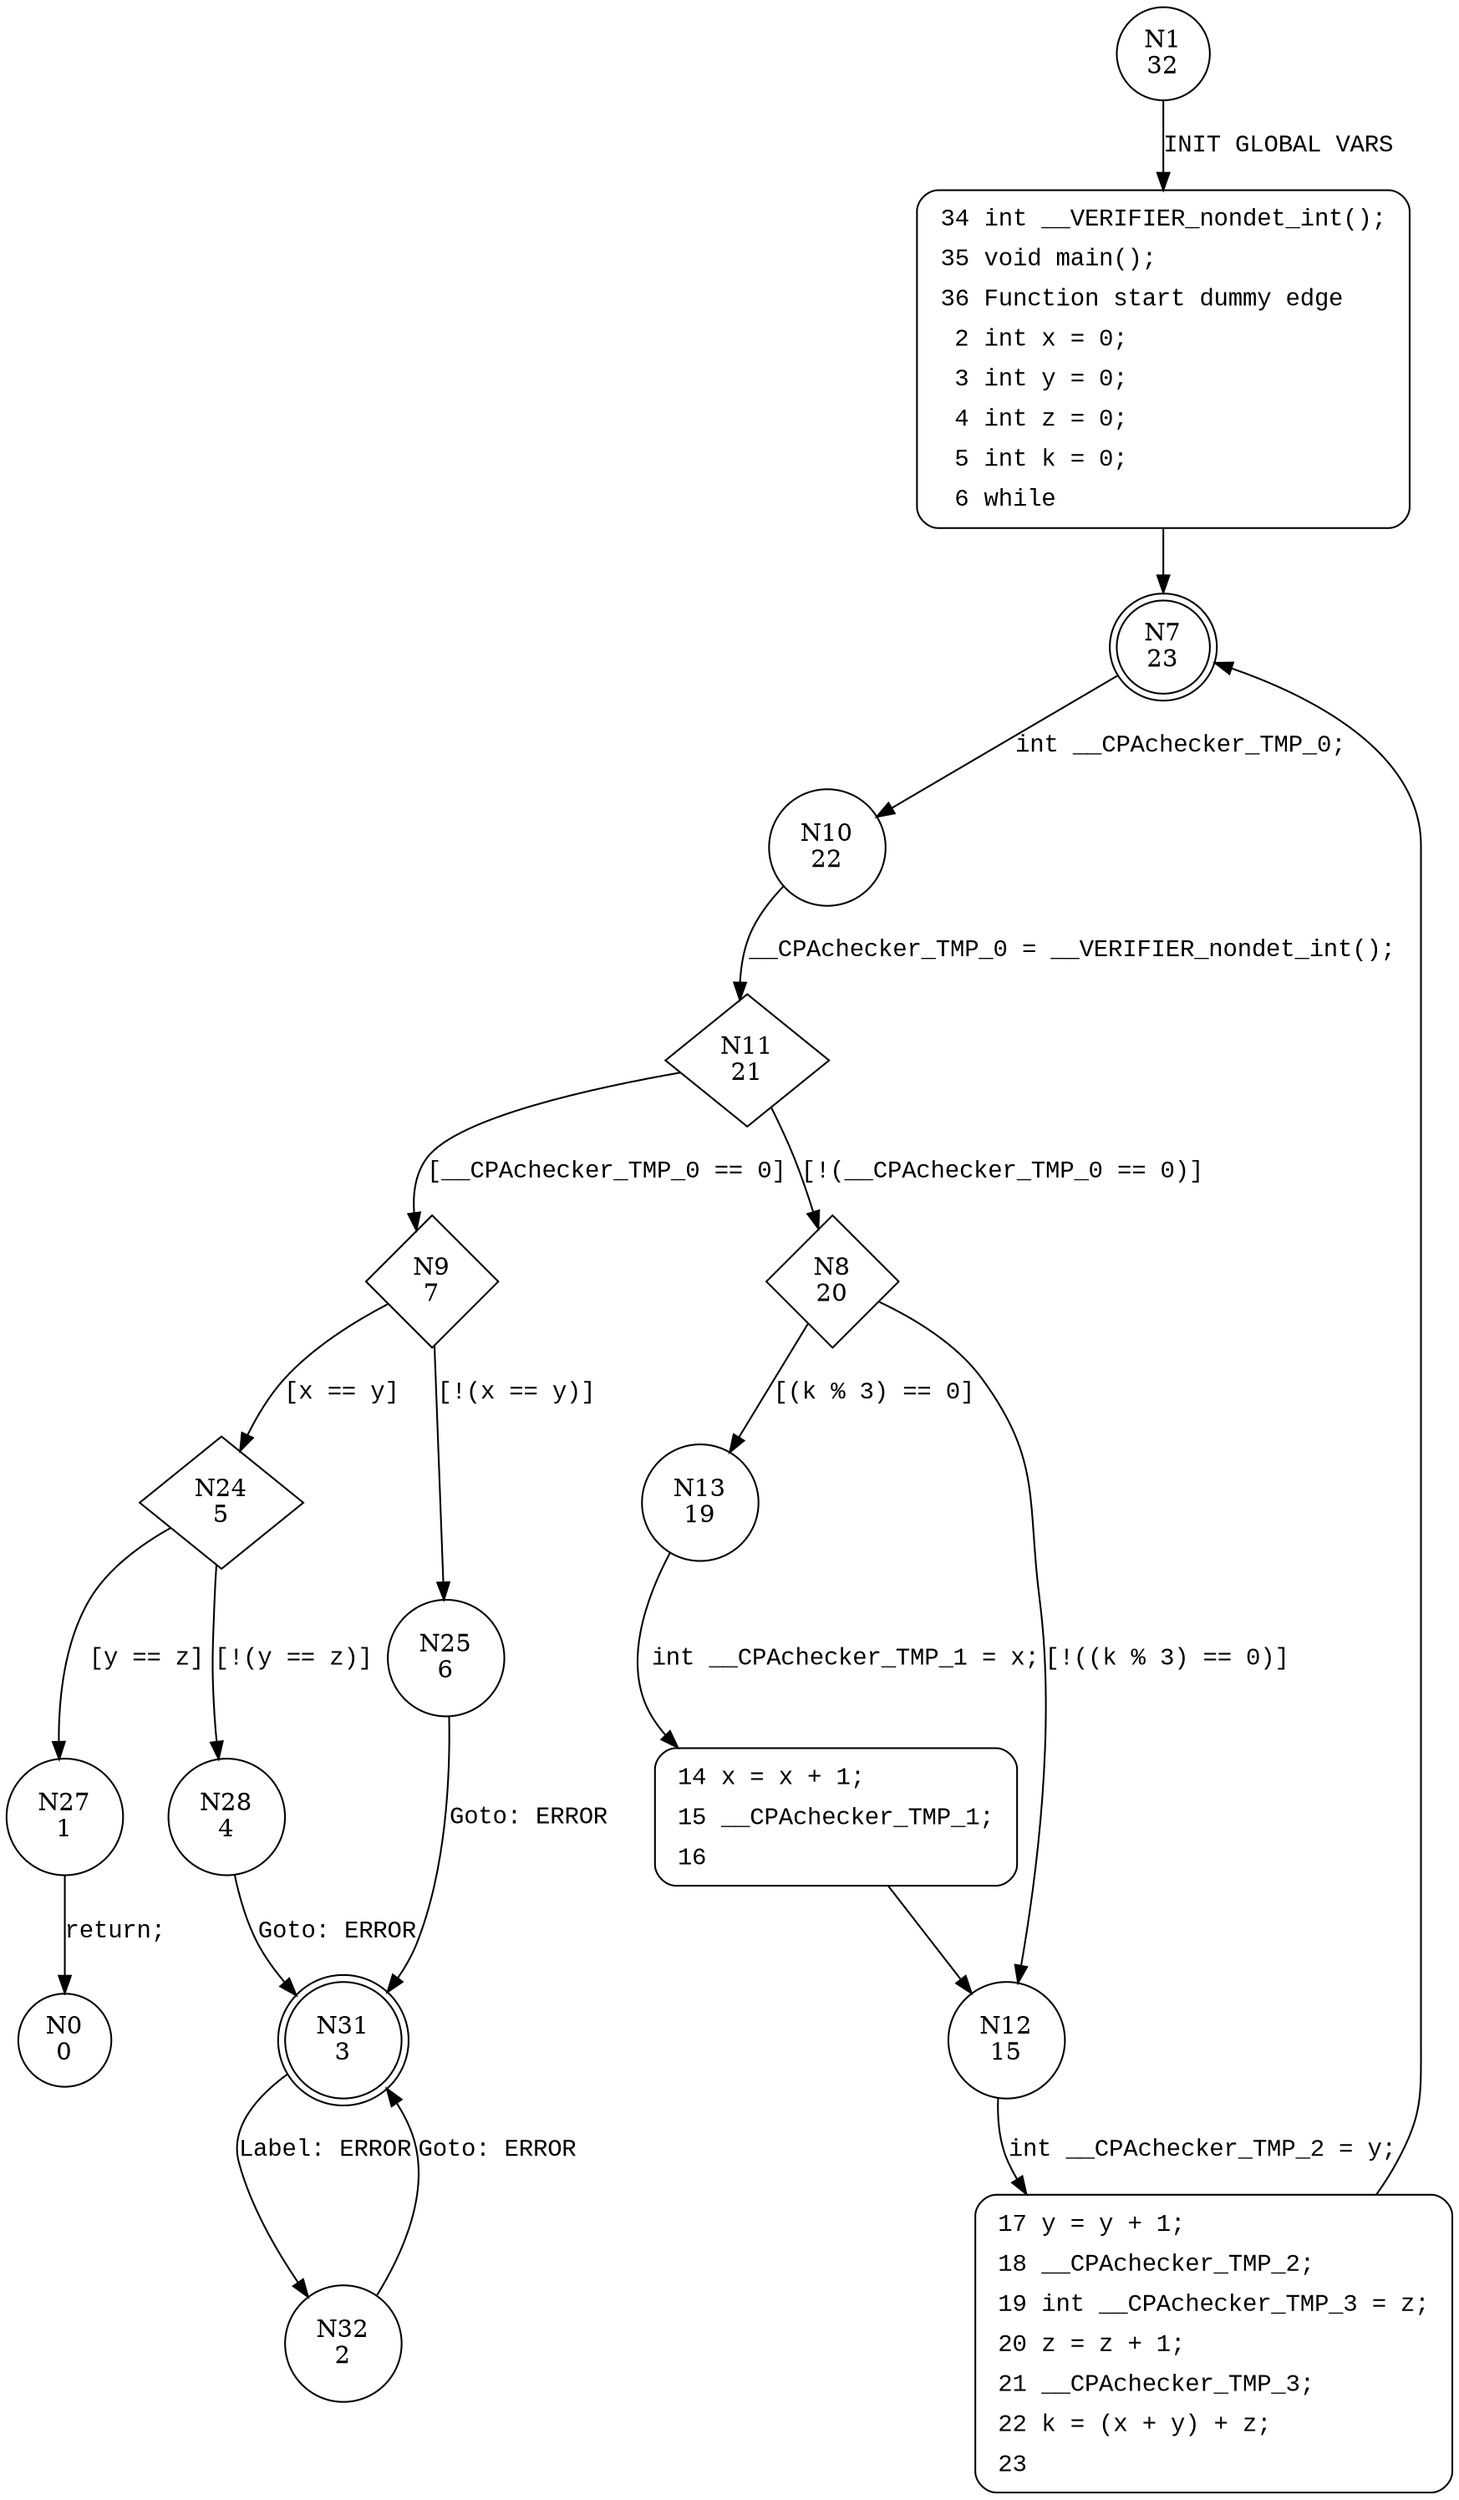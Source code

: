 digraph main {
1 [shape="circle" label="N1\n32"]
34 [shape="circle" label="N34\n31"]
7 [shape="doublecircle" label="N7\n23"]
10 [shape="circle" label="N10\n22"]
11 [shape="diamond" label="N11\n21"]
9 [shape="diamond" label="N9\n7"]
8 [shape="diamond" label="N8\n20"]
13 [shape="circle" label="N13\n19"]
12 [shape="circle" label="N12\n15"]
17 [shape="circle" label="N17\n14"]
14 [shape="circle" label="N14\n18"]
24 [shape="diamond" label="N24\n5"]
25 [shape="circle" label="N25\n6"]
31 [shape="doublecircle" label="N31\n3"]
32 [shape="circle" label="N32\n2"]
27 [shape="circle" label="N27\n1"]
28 [shape="circle" label="N28\n4"]
0 [shape="circle" label="N0\n0"]
34 [style="filled,bold" penwidth="1" fillcolor="white" fontname="Courier New" shape="Mrecord" label=<<table border="0" cellborder="0" cellpadding="3" bgcolor="white"><tr><td align="right">34</td><td align="left">int __VERIFIER_nondet_int();</td></tr><tr><td align="right">35</td><td align="left">void main();</td></tr><tr><td align="right">36</td><td align="left">Function start dummy edge</td></tr><tr><td align="right">2</td><td align="left">int x = 0;</td></tr><tr><td align="right">3</td><td align="left">int y = 0;</td></tr><tr><td align="right">4</td><td align="left">int z = 0;</td></tr><tr><td align="right">5</td><td align="left">int k = 0;</td></tr><tr><td align="right">6</td><td align="left">while</td></tr></table>>]
34 -> 7[label=""]
17 [style="filled,bold" penwidth="1" fillcolor="white" fontname="Courier New" shape="Mrecord" label=<<table border="0" cellborder="0" cellpadding="3" bgcolor="white"><tr><td align="right">17</td><td align="left">y = y + 1;</td></tr><tr><td align="right">18</td><td align="left">__CPAchecker_TMP_2;</td></tr><tr><td align="right">19</td><td align="left">int __CPAchecker_TMP_3 = z;</td></tr><tr><td align="right">20</td><td align="left">z = z + 1;</td></tr><tr><td align="right">21</td><td align="left">__CPAchecker_TMP_3;</td></tr><tr><td align="right">22</td><td align="left">k = (x + y) + z;</td></tr><tr><td align="right">23</td><td align="left"></td></tr></table>>]
17 -> 7[label=""]
14 [style="filled,bold" penwidth="1" fillcolor="white" fontname="Courier New" shape="Mrecord" label=<<table border="0" cellborder="0" cellpadding="3" bgcolor="white"><tr><td align="right">14</td><td align="left">x = x + 1;</td></tr><tr><td align="right">15</td><td align="left">__CPAchecker_TMP_1;</td></tr><tr><td align="right">16</td><td align="left"></td></tr></table>>]
14 -> 12[label=""]
1 -> 34 [label="INIT GLOBAL VARS" fontname="Courier New"]
7 -> 10 [label="int __CPAchecker_TMP_0;" fontname="Courier New"]
11 -> 9 [label="[__CPAchecker_TMP_0 == 0]" fontname="Courier New"]
11 -> 8 [label="[!(__CPAchecker_TMP_0 == 0)]" fontname="Courier New"]
8 -> 13 [label="[(k % 3) == 0]" fontname="Courier New"]
8 -> 12 [label="[!((k % 3) == 0)]" fontname="Courier New"]
12 -> 17 [label="int __CPAchecker_TMP_2 = y;" fontname="Courier New"]
13 -> 14 [label="int __CPAchecker_TMP_1 = x;" fontname="Courier New"]
9 -> 24 [label="[x == y]" fontname="Courier New"]
9 -> 25 [label="[!(x == y)]" fontname="Courier New"]
31 -> 32 [label="Label: ERROR" fontname="Courier New"]
24 -> 27 [label="[y == z]" fontname="Courier New"]
24 -> 28 [label="[!(y == z)]" fontname="Courier New"]
27 -> 0 [label="return;" fontname="Courier New"]
10 -> 11 [label="__CPAchecker_TMP_0 = __VERIFIER_nondet_int();" fontname="Courier New"]
25 -> 31 [label="Goto: ERROR" fontname="Courier New"]
32 -> 31 [label="Goto: ERROR" fontname="Courier New"]
28 -> 31 [label="Goto: ERROR" fontname="Courier New"]
}
